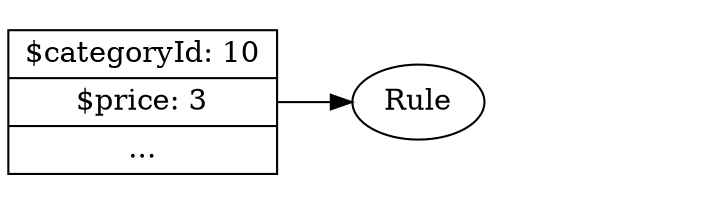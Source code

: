 digraph {
    rankdir=LR

    document[shape="record" label="$categoryId: 10|$price: 3|..."]
    rule[label="Rule" class="choice"]
    true[style="invis"]
    false[style="invis"]

    document -> rule
    rule -> true[class="choice" style="invis"]
    rule -> false[class="choice" style="invis"]
}
